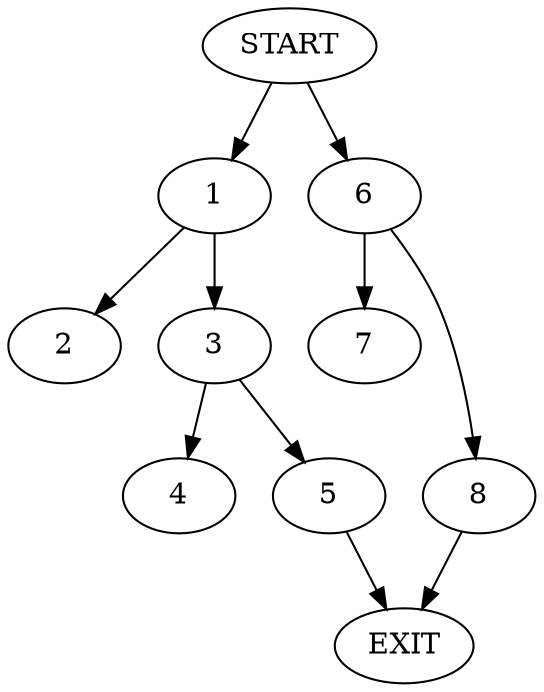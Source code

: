 digraph { 
0 [label="START"];
1;
2;
3;
4;
5;
6;
7;
8;
9[label="EXIT"];
0 -> 1;
0 -> 6;
1 -> 2;
1 -> 3;
3 -> 5;
3 -> 4;
5 -> 9;
6 -> 7;
6 -> 8;
8 -> 9;
}